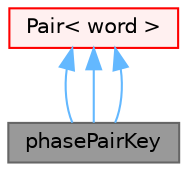 digraph "phasePairKey"
{
 // LATEX_PDF_SIZE
  bgcolor="transparent";
  edge [fontname=Helvetica,fontsize=10,labelfontname=Helvetica,labelfontsize=10];
  node [fontname=Helvetica,fontsize=10,shape=box,height=0.2,width=0.4];
  Node1 [id="Node000001",label="phasePairKey",height=0.2,width=0.4,color="gray40", fillcolor="grey60", style="filled", fontcolor="black",tooltip="An ordered or unorder pair of phase names. Typically specified as follows."];
  Node2 -> Node1 [id="edge1_Node000001_Node000002",dir="back",color="steelblue1",style="solid",tooltip=" "];
  Node2 [id="Node000002",label="Pair\< word \>",height=0.2,width=0.4,color="red", fillcolor="#FFF0F0", style="filled",URL="$classFoam_1_1Pair.html",tooltip=" "];
  Node2 -> Node1 [id="edge2_Node000001_Node000002",dir="back",color="steelblue1",style="solid",tooltip=" "];
  Node2 -> Node1 [id="edge3_Node000001_Node000002",dir="back",color="steelblue1",style="solid",tooltip=" "];
}
